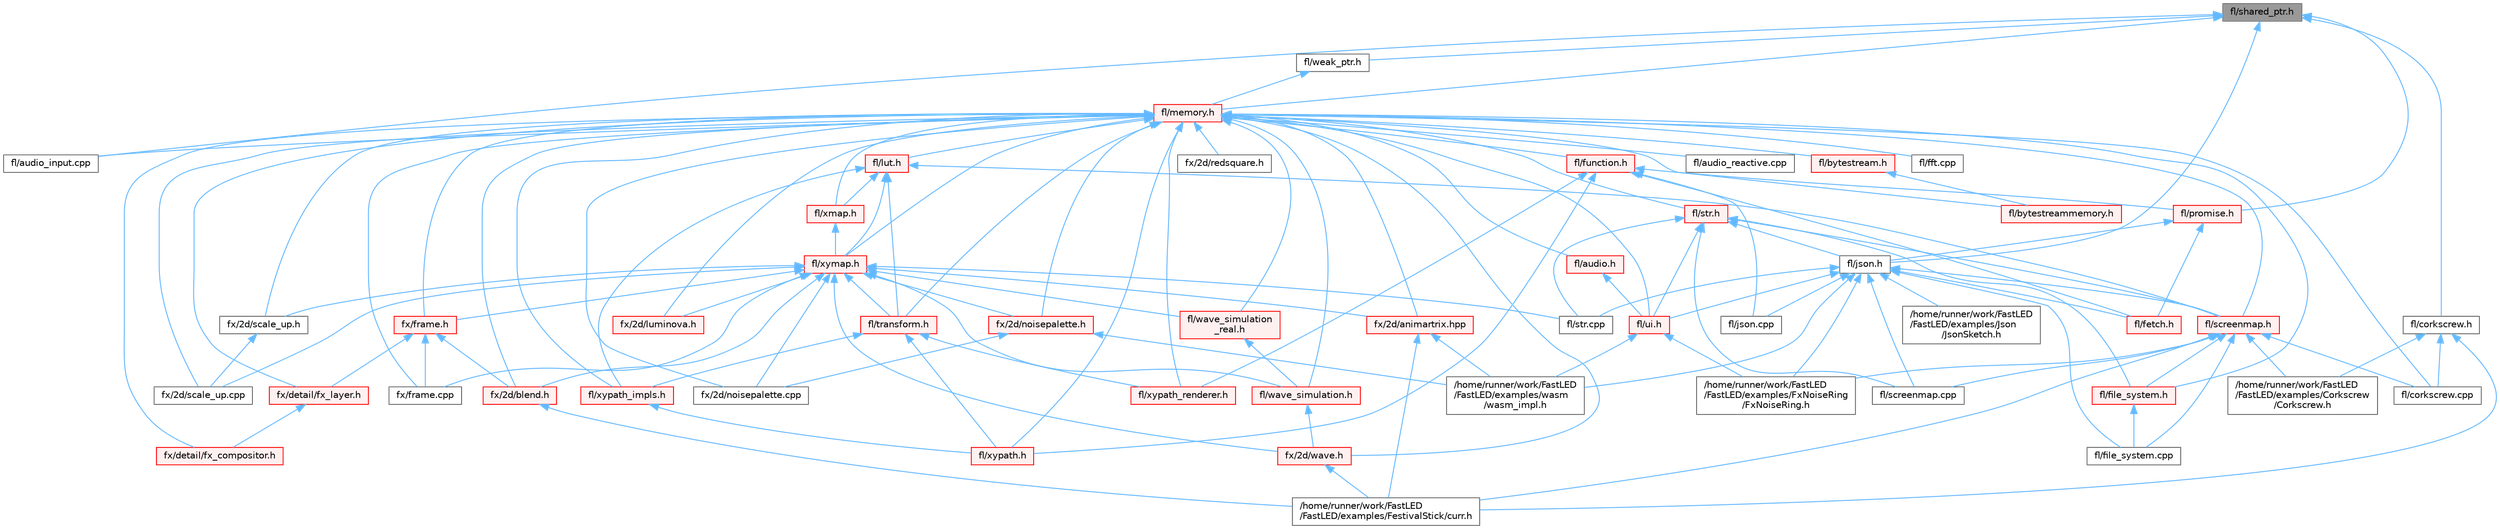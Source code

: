 digraph "fl/shared_ptr.h"
{
 // INTERACTIVE_SVG=YES
 // LATEX_PDF_SIZE
  bgcolor="transparent";
  edge [fontname=Helvetica,fontsize=10,labelfontname=Helvetica,labelfontsize=10];
  node [fontname=Helvetica,fontsize=10,shape=box,height=0.2,width=0.4];
  Node1 [id="Node000001",label="fl/shared_ptr.h",height=0.2,width=0.4,color="gray40", fillcolor="grey60", style="filled", fontcolor="black",tooltip=" "];
  Node1 -> Node2 [id="edge1_Node000001_Node000002",dir="back",color="steelblue1",style="solid",tooltip=" "];
  Node2 [id="Node000002",label="fl/audio_input.cpp",height=0.2,width=0.4,color="grey40", fillcolor="white", style="filled",URL="$d7/da3/audio__input_8cpp.html",tooltip=" "];
  Node1 -> Node3 [id="edge2_Node000001_Node000003",dir="back",color="steelblue1",style="solid",tooltip=" "];
  Node3 [id="Node000003",label="fl/corkscrew.h",height=0.2,width=0.4,color="grey40", fillcolor="white", style="filled",URL="$d1/dd4/src_2fl_2corkscrew_8h.html",tooltip="Corkscrew LED strip projection and rendering."];
  Node3 -> Node4 [id="edge3_Node000003_Node000004",dir="back",color="steelblue1",style="solid",tooltip=" "];
  Node4 [id="Node000004",label="/home/runner/work/FastLED\l/FastLED/examples/Corkscrew\l/Corkscrew.h",height=0.2,width=0.4,color="grey40", fillcolor="white", style="filled",URL="$df/d40/examples_2_corkscrew_2corkscrew_8h.html",tooltip=" "];
  Node3 -> Node5 [id="edge4_Node000003_Node000005",dir="back",color="steelblue1",style="solid",tooltip=" "];
  Node5 [id="Node000005",label="/home/runner/work/FastLED\l/FastLED/examples/FestivalStick/curr.h",height=0.2,width=0.4,color="grey40", fillcolor="white", style="filled",URL="$d4/d06/curr_8h.html",tooltip=" "];
  Node3 -> Node6 [id="edge5_Node000003_Node000006",dir="back",color="steelblue1",style="solid",tooltip=" "];
  Node6 [id="Node000006",label="fl/corkscrew.cpp",height=0.2,width=0.4,color="grey40", fillcolor="white", style="filled",URL="$d3/d9b/corkscrew_8cpp.html",tooltip=" "];
  Node1 -> Node7 [id="edge6_Node000001_Node000007",dir="back",color="steelblue1",style="solid",tooltip=" "];
  Node7 [id="Node000007",label="fl/json.h",height=0.2,width=0.4,color="grey40", fillcolor="white", style="filled",URL="$d7/d91/fl_2json_8h.html",tooltip="FastLED's Elegant JSON Library: fl::Json"];
  Node7 -> Node8 [id="edge7_Node000007_Node000008",dir="back",color="steelblue1",style="solid",tooltip=" "];
  Node8 [id="Node000008",label="/home/runner/work/FastLED\l/FastLED/examples/FxNoiseRing\l/FxNoiseRing.h",height=0.2,width=0.4,color="grey40", fillcolor="white", style="filled",URL="$d5/d77/_fx_noise_ring_8h.html",tooltip=" "];
  Node7 -> Node9 [id="edge8_Node000007_Node000009",dir="back",color="steelblue1",style="solid",tooltip=" "];
  Node9 [id="Node000009",label="/home/runner/work/FastLED\l/FastLED/examples/Json\l/JsonSketch.h",height=0.2,width=0.4,color="grey40", fillcolor="white", style="filled",URL="$d0/dd3/_json_sketch_8h.html",tooltip=" "];
  Node7 -> Node10 [id="edge9_Node000007_Node000010",dir="back",color="steelblue1",style="solid",tooltip=" "];
  Node10 [id="Node000010",label="/home/runner/work/FastLED\l/FastLED/examples/wasm\l/wasm_impl.h",height=0.2,width=0.4,color="grey40", fillcolor="white", style="filled",URL="$da/d40/wasm__impl_8h.html",tooltip=" "];
  Node7 -> Node11 [id="edge10_Node000007_Node000011",dir="back",color="steelblue1",style="solid",tooltip=" "];
  Node11 [id="Node000011",label="fl/fetch.h",height=0.2,width=0.4,color="red", fillcolor="#FFF0F0", style="filled",URL="$d6/d6a/fetch_8h.html",tooltip="Unified HTTP fetch API for FastLED (cross-platform)"];
  Node7 -> Node14 [id="edge11_Node000007_Node000014",dir="back",color="steelblue1",style="solid",tooltip=" "];
  Node14 [id="Node000014",label="fl/file_system.cpp",height=0.2,width=0.4,color="grey40", fillcolor="white", style="filled",URL="$d4/d37/file__system_8cpp.html",tooltip=" "];
  Node7 -> Node15 [id="edge12_Node000007_Node000015",dir="back",color="steelblue1",style="solid",tooltip=" "];
  Node15 [id="Node000015",label="fl/json.cpp",height=0.2,width=0.4,color="grey40", fillcolor="white", style="filled",URL="$dd/d55/json_8cpp.html",tooltip=" "];
  Node7 -> Node16 [id="edge13_Node000007_Node000016",dir="back",color="steelblue1",style="solid",tooltip=" "];
  Node16 [id="Node000016",label="fl/screenmap.cpp",height=0.2,width=0.4,color="grey40", fillcolor="white", style="filled",URL="$d9/d6f/screenmap_8cpp.html",tooltip=" "];
  Node7 -> Node17 [id="edge14_Node000007_Node000017",dir="back",color="steelblue1",style="solid",tooltip=" "];
  Node17 [id="Node000017",label="fl/screenmap.h",height=0.2,width=0.4,color="red", fillcolor="#FFF0F0", style="filled",URL="$d7/d97/screenmap_8h.html",tooltip=" "];
  Node17 -> Node4 [id="edge15_Node000017_Node000004",dir="back",color="steelblue1",style="solid",tooltip=" "];
  Node17 -> Node5 [id="edge16_Node000017_Node000005",dir="back",color="steelblue1",style="solid",tooltip=" "];
  Node17 -> Node8 [id="edge17_Node000017_Node000008",dir="back",color="steelblue1",style="solid",tooltip=" "];
  Node17 -> Node6 [id="edge18_Node000017_Node000006",dir="back",color="steelblue1",style="solid",tooltip=" "];
  Node17 -> Node14 [id="edge19_Node000017_Node000014",dir="back",color="steelblue1",style="solid",tooltip=" "];
  Node17 -> Node181 [id="edge20_Node000017_Node000181",dir="back",color="steelblue1",style="solid",tooltip=" "];
  Node181 [id="Node000181",label="fl/file_system.h",height=0.2,width=0.4,color="red", fillcolor="#FFF0F0", style="filled",URL="$d6/d8d/file__system_8h.html",tooltip=" "];
  Node181 -> Node14 [id="edge21_Node000181_Node000014",dir="back",color="steelblue1",style="solid",tooltip=" "];
  Node17 -> Node16 [id="edge22_Node000017_Node000016",dir="back",color="steelblue1",style="solid",tooltip=" "];
  Node7 -> Node190 [id="edge23_Node000007_Node000190",dir="back",color="steelblue1",style="solid",tooltip=" "];
  Node190 [id="Node000190",label="fl/str.cpp",height=0.2,width=0.4,color="grey40", fillcolor="white", style="filled",URL="$d1/d1f/str_8cpp.html",tooltip=" "];
  Node7 -> Node172 [id="edge24_Node000007_Node000172",dir="back",color="steelblue1",style="solid",tooltip=" "];
  Node172 [id="Node000172",label="fl/ui.h",height=0.2,width=0.4,color="red", fillcolor="#FFF0F0", style="filled",URL="$d9/d3b/ui_8h.html",tooltip=" "];
  Node172 -> Node8 [id="edge25_Node000172_Node000008",dir="back",color="steelblue1",style="solid",tooltip=" "];
  Node172 -> Node10 [id="edge26_Node000172_Node000010",dir="back",color="steelblue1",style="solid",tooltip=" "];
  Node1 -> Node191 [id="edge27_Node000001_Node000191",dir="back",color="steelblue1",style="solid",tooltip=" "];
  Node191 [id="Node000191",label="fl/memory.h",height=0.2,width=0.4,color="red", fillcolor="#FFF0F0", style="filled",URL="$dc/d18/memory_8h.html",tooltip=" "];
  Node191 -> Node192 [id="edge28_Node000191_Node000192",dir="back",color="steelblue1",style="solid",tooltip=" "];
  Node192 [id="Node000192",label="fl/audio.h",height=0.2,width=0.4,color="red", fillcolor="#FFF0F0", style="filled",URL="$da/d09/audio_8h.html",tooltip=" "];
  Node192 -> Node172 [id="edge29_Node000192_Node000172",dir="back",color="steelblue1",style="solid",tooltip=" "];
  Node191 -> Node2 [id="edge30_Node000191_Node000002",dir="back",color="steelblue1",style="solid",tooltip=" "];
  Node191 -> Node195 [id="edge31_Node000191_Node000195",dir="back",color="steelblue1",style="solid",tooltip=" "];
  Node195 [id="Node000195",label="fl/audio_reactive.cpp",height=0.2,width=0.4,color="grey40", fillcolor="white", style="filled",URL="$d4/d14/audio__reactive_8cpp.html",tooltip=" "];
  Node191 -> Node197 [id="edge32_Node000191_Node000197",dir="back",color="steelblue1",style="solid",tooltip=" "];
  Node197 [id="Node000197",label="fl/bytestream.h",height=0.2,width=0.4,color="red", fillcolor="#FFF0F0", style="filled",URL="$dd/d2b/bytestream_8h.html",tooltip=" "];
  Node197 -> Node198 [id="edge33_Node000197_Node000198",dir="back",color="steelblue1",style="solid",tooltip=" "];
  Node198 [id="Node000198",label="fl/bytestreammemory.h",height=0.2,width=0.4,color="red", fillcolor="#FFF0F0", style="filled",URL="$d1/d24/bytestreammemory_8h.html",tooltip=" "];
  Node191 -> Node198 [id="edge34_Node000191_Node000198",dir="back",color="steelblue1",style="solid",tooltip=" "];
  Node191 -> Node6 [id="edge35_Node000191_Node000006",dir="back",color="steelblue1",style="solid",tooltip=" "];
  Node191 -> Node200 [id="edge36_Node000191_Node000200",dir="back",color="steelblue1",style="solid",tooltip=" "];
  Node200 [id="Node000200",label="fl/fft.cpp",height=0.2,width=0.4,color="grey40", fillcolor="white", style="filled",URL="$db/d03/fft_8cpp.html",tooltip=" "];
  Node191 -> Node181 [id="edge37_Node000191_Node000181",dir="back",color="steelblue1",style="solid",tooltip=" "];
  Node191 -> Node201 [id="edge38_Node000191_Node000201",dir="back",color="steelblue1",style="solid",tooltip=" "];
  Node201 [id="Node000201",label="fl/function.h",height=0.2,width=0.4,color="red", fillcolor="#FFF0F0", style="filled",URL="$dd/d67/function_8h.html",tooltip=" "];
  Node201 -> Node11 [id="edge39_Node000201_Node000011",dir="back",color="steelblue1",style="solid",tooltip=" "];
  Node201 -> Node15 [id="edge40_Node000201_Node000015",dir="back",color="steelblue1",style="solid",tooltip=" "];
  Node201 -> Node212 [id="edge41_Node000201_Node000212",dir="back",color="steelblue1",style="solid",tooltip=" "];
  Node212 [id="Node000212",label="fl/promise.h",height=0.2,width=0.4,color="red", fillcolor="#FFF0F0", style="filled",URL="$d6/d17/promise_8h.html",tooltip="Promise-based fluent API for FastLED - standalone async primitives."];
  Node212 -> Node11 [id="edge42_Node000212_Node000011",dir="back",color="steelblue1",style="solid",tooltip=" "];
  Node212 -> Node7 [id="edge43_Node000212_Node000007",dir="back",color="steelblue1",style="solid",tooltip=" "];
  Node201 -> Node215 [id="edge44_Node000201_Node000215",dir="back",color="steelblue1",style="solid",tooltip=" "];
  Node215 [id="Node000215",label="fl/xypath.h",height=0.2,width=0.4,color="red", fillcolor="#FFF0F0", style="filled",URL="$d5/df2/xypath_8h.html",tooltip=" "];
  Node201 -> Node222 [id="edge45_Node000201_Node000222",dir="back",color="steelblue1",style="solid",tooltip=" "];
  Node222 [id="Node000222",label="fl/xypath_renderer.h",height=0.2,width=0.4,color="red", fillcolor="#FFF0F0", style="filled",URL="$d2/d88/xypath__renderer_8h.html",tooltip=" "];
  Node191 -> Node223 [id="edge46_Node000191_Node000223",dir="back",color="steelblue1",style="solid",tooltip=" "];
  Node223 [id="Node000223",label="fl/lut.h",height=0.2,width=0.4,color="red", fillcolor="#FFF0F0", style="filled",URL="$db/d54/lut_8h.html",tooltip=" "];
  Node223 -> Node17 [id="edge47_Node000223_Node000017",dir="back",color="steelblue1",style="solid",tooltip=" "];
  Node223 -> Node225 [id="edge48_Node000223_Node000225",dir="back",color="steelblue1",style="solid",tooltip=" "];
  Node225 [id="Node000225",label="fl/transform.h",height=0.2,width=0.4,color="red", fillcolor="#FFF0F0", style="filled",URL="$d2/d80/transform_8h.html",tooltip=" "];
  Node225 -> Node215 [id="edge49_Node000225_Node000215",dir="back",color="steelblue1",style="solid",tooltip=" "];
  Node225 -> Node226 [id="edge50_Node000225_Node000226",dir="back",color="steelblue1",style="solid",tooltip=" "];
  Node226 [id="Node000226",label="fl/xypath_impls.h",height=0.2,width=0.4,color="red", fillcolor="#FFF0F0", style="filled",URL="$d8/d5f/xypath__impls_8h.html",tooltip=" "];
  Node226 -> Node215 [id="edge51_Node000226_Node000215",dir="back",color="steelblue1",style="solid",tooltip=" "];
  Node225 -> Node222 [id="edge52_Node000225_Node000222",dir="back",color="steelblue1",style="solid",tooltip=" "];
  Node223 -> Node227 [id="edge53_Node000223_Node000227",dir="back",color="steelblue1",style="solid",tooltip=" "];
  Node227 [id="Node000227",label="fl/xmap.h",height=0.2,width=0.4,color="red", fillcolor="#FFF0F0", style="filled",URL="$dd/dcc/xmap_8h.html",tooltip=" "];
  Node227 -> Node229 [id="edge54_Node000227_Node000229",dir="back",color="steelblue1",style="solid",tooltip=" "];
  Node229 [id="Node000229",label="fl/xymap.h",height=0.2,width=0.4,color="red", fillcolor="#FFF0F0", style="filled",URL="$da/d61/xymap_8h.html",tooltip=" "];
  Node229 -> Node190 [id="edge55_Node000229_Node000190",dir="back",color="steelblue1",style="solid",tooltip=" "];
  Node229 -> Node225 [id="edge56_Node000229_Node000225",dir="back",color="steelblue1",style="solid",tooltip=" "];
  Node229 -> Node246 [id="edge57_Node000229_Node000246",dir="back",color="steelblue1",style="solid",tooltip=" "];
  Node246 [id="Node000246",label="fl/wave_simulation.h",height=0.2,width=0.4,color="red", fillcolor="#FFF0F0", style="filled",URL="$dc/d36/wave__simulation_8h.html",tooltip=" "];
  Node246 -> Node163 [id="edge58_Node000246_Node000163",dir="back",color="steelblue1",style="solid",tooltip=" "];
  Node163 [id="Node000163",label="fx/2d/wave.h",height=0.2,width=0.4,color="red", fillcolor="#FFF0F0", style="filled",URL="$de/de9/src_2fx_22d_2wave_8h.html",tooltip=" "];
  Node163 -> Node5 [id="edge59_Node000163_Node000005",dir="back",color="steelblue1",style="solid",tooltip=" "];
  Node229 -> Node248 [id="edge60_Node000229_Node000248",dir="back",color="steelblue1",style="solid",tooltip=" "];
  Node248 [id="Node000248",label="fl/wave_simulation\l_real.h",height=0.2,width=0.4,color="red", fillcolor="#FFF0F0", style="filled",URL="$dd/d8e/wave__simulation__real_8h.html",tooltip=" "];
  Node248 -> Node246 [id="edge61_Node000248_Node000246",dir="back",color="steelblue1",style="solid",tooltip=" "];
  Node229 -> Node160 [id="edge62_Node000229_Node000160",dir="back",color="steelblue1",style="solid",tooltip=" "];
  Node160 [id="Node000160",label="fx/2d/animartrix.hpp",height=0.2,width=0.4,color="red", fillcolor="#FFF0F0", style="filled",URL="$d3/dc3/animartrix_8hpp.html",tooltip=" "];
  Node160 -> Node5 [id="edge63_Node000160_Node000005",dir="back",color="steelblue1",style="solid",tooltip=" "];
  Node160 -> Node10 [id="edge64_Node000160_Node000010",dir="back",color="steelblue1",style="solid",tooltip=" "];
  Node229 -> Node250 [id="edge65_Node000229_Node000250",dir="back",color="steelblue1",style="solid",tooltip=" "];
  Node250 [id="Node000250",label="fx/2d/blend.h",height=0.2,width=0.4,color="red", fillcolor="#FFF0F0", style="filled",URL="$d8/d4e/blend_8h.html",tooltip=" "];
  Node250 -> Node5 [id="edge66_Node000250_Node000005",dir="back",color="steelblue1",style="solid",tooltip=" "];
  Node229 -> Node142 [id="edge67_Node000229_Node000142",dir="back",color="steelblue1",style="solid",tooltip=" "];
  Node142 [id="Node000142",label="fx/2d/luminova.h",height=0.2,width=0.4,color="red", fillcolor="#FFF0F0", style="filled",URL="$d4/dd9/src_2fx_22d_2luminova_8h.html",tooltip=" "];
  Node229 -> Node144 [id="edge68_Node000229_Node000144",dir="back",color="steelblue1",style="solid",tooltip=" "];
  Node144 [id="Node000144",label="fx/2d/noisepalette.cpp",height=0.2,width=0.4,color="grey40", fillcolor="white", style="filled",URL="$d6/d66/noisepalette_8cpp.html",tooltip=" "];
  Node229 -> Node145 [id="edge69_Node000229_Node000145",dir="back",color="steelblue1",style="solid",tooltip=" "];
  Node145 [id="Node000145",label="fx/2d/noisepalette.h",height=0.2,width=0.4,color="red", fillcolor="#FFF0F0", style="filled",URL="$d6/dc7/noisepalette_8h.html",tooltip="Demonstrates how to mix noise generation with color palettes on a 2D LED matrix."];
  Node145 -> Node10 [id="edge70_Node000145_Node000010",dir="back",color="steelblue1",style="solid",tooltip=" "];
  Node145 -> Node144 [id="edge71_Node000145_Node000144",dir="back",color="steelblue1",style="solid",tooltip=" "];
  Node229 -> Node147 [id="edge72_Node000229_Node000147",dir="back",color="steelblue1",style="solid",tooltip=" "];
  Node147 [id="Node000147",label="fx/2d/scale_up.cpp",height=0.2,width=0.4,color="grey40", fillcolor="white", style="filled",URL="$dc/d8c/scale__up_8cpp.html",tooltip=" "];
  Node229 -> Node245 [id="edge73_Node000229_Node000245",dir="back",color="steelblue1",style="solid",tooltip=" "];
  Node245 [id="Node000245",label="fx/2d/scale_up.h",height=0.2,width=0.4,color="grey40", fillcolor="white", style="filled",URL="$d2/d74/scale__up_8h.html",tooltip="Expands a grid using bilinear interpolation and scaling up."];
  Node245 -> Node147 [id="edge74_Node000245_Node000147",dir="back",color="steelblue1",style="solid",tooltip=" "];
  Node229 -> Node163 [id="edge75_Node000229_Node000163",dir="back",color="steelblue1",style="solid",tooltip=" "];
  Node229 -> Node251 [id="edge76_Node000229_Node000251",dir="back",color="steelblue1",style="solid",tooltip=" "];
  Node251 [id="Node000251",label="fx/frame.cpp",height=0.2,width=0.4,color="grey40", fillcolor="white", style="filled",URL="$da/d14/frame_8cpp.html",tooltip=" "];
  Node229 -> Node252 [id="edge77_Node000229_Node000252",dir="back",color="steelblue1",style="solid",tooltip=" "];
  Node252 [id="Node000252",label="fx/frame.h",height=0.2,width=0.4,color="red", fillcolor="#FFF0F0", style="filled",URL="$df/d7d/frame_8h.html",tooltip=" "];
  Node252 -> Node250 [id="edge78_Node000252_Node000250",dir="back",color="steelblue1",style="solid",tooltip=" "];
  Node252 -> Node253 [id="edge79_Node000252_Node000253",dir="back",color="steelblue1",style="solid",tooltip=" "];
  Node253 [id="Node000253",label="fx/detail/fx_layer.h",height=0.2,width=0.4,color="red", fillcolor="#FFF0F0", style="filled",URL="$d7/d2f/fx__layer_8h.html",tooltip=" "];
  Node253 -> Node254 [id="edge80_Node000253_Node000254",dir="back",color="steelblue1",style="solid",tooltip=" "];
  Node254 [id="Node000254",label="fx/detail/fx_compositor.h",height=0.2,width=0.4,color="red", fillcolor="#FFF0F0", style="filled",URL="$d5/d6b/fx__compositor_8h.html",tooltip=" "];
  Node252 -> Node251 [id="edge81_Node000252_Node000251",dir="back",color="steelblue1",style="solid",tooltip=" "];
  Node223 -> Node229 [id="edge82_Node000223_Node000229",dir="back",color="steelblue1",style="solid",tooltip=" "];
  Node223 -> Node226 [id="edge83_Node000223_Node000226",dir="back",color="steelblue1",style="solid",tooltip=" "];
  Node191 -> Node17 [id="edge84_Node000191_Node000017",dir="back",color="steelblue1",style="solid",tooltip=" "];
  Node191 -> Node259 [id="edge85_Node000191_Node000259",dir="back",color="steelblue1",style="solid",tooltip=" "];
  Node259 [id="Node000259",label="fl/str.h",height=0.2,width=0.4,color="red", fillcolor="#FFF0F0", style="filled",URL="$d1/d93/str_8h.html",tooltip=" "];
  Node259 -> Node181 [id="edge86_Node000259_Node000181",dir="back",color="steelblue1",style="solid",tooltip=" "];
  Node259 -> Node7 [id="edge87_Node000259_Node000007",dir="back",color="steelblue1",style="solid",tooltip=" "];
  Node259 -> Node16 [id="edge88_Node000259_Node000016",dir="back",color="steelblue1",style="solid",tooltip=" "];
  Node259 -> Node17 [id="edge89_Node000259_Node000017",dir="back",color="steelblue1",style="solid",tooltip=" "];
  Node259 -> Node190 [id="edge90_Node000259_Node000190",dir="back",color="steelblue1",style="solid",tooltip=" "];
  Node259 -> Node172 [id="edge91_Node000259_Node000172",dir="back",color="steelblue1",style="solid",tooltip=" "];
  Node191 -> Node225 [id="edge92_Node000191_Node000225",dir="back",color="steelblue1",style="solid",tooltip=" "];
  Node191 -> Node172 [id="edge93_Node000191_Node000172",dir="back",color="steelblue1",style="solid",tooltip=" "];
  Node191 -> Node246 [id="edge94_Node000191_Node000246",dir="back",color="steelblue1",style="solid",tooltip=" "];
  Node191 -> Node248 [id="edge95_Node000191_Node000248",dir="back",color="steelblue1",style="solid",tooltip=" "];
  Node191 -> Node227 [id="edge96_Node000191_Node000227",dir="back",color="steelblue1",style="solid",tooltip=" "];
  Node191 -> Node229 [id="edge97_Node000191_Node000229",dir="back",color="steelblue1",style="solid",tooltip=" "];
  Node191 -> Node215 [id="edge98_Node000191_Node000215",dir="back",color="steelblue1",style="solid",tooltip=" "];
  Node191 -> Node226 [id="edge99_Node000191_Node000226",dir="back",color="steelblue1",style="solid",tooltip=" "];
  Node191 -> Node222 [id="edge100_Node000191_Node000222",dir="back",color="steelblue1",style="solid",tooltip=" "];
  Node191 -> Node160 [id="edge101_Node000191_Node000160",dir="back",color="steelblue1",style="solid",tooltip=" "];
  Node191 -> Node250 [id="edge102_Node000191_Node000250",dir="back",color="steelblue1",style="solid",tooltip=" "];
  Node191 -> Node142 [id="edge103_Node000191_Node000142",dir="back",color="steelblue1",style="solid",tooltip=" "];
  Node191 -> Node144 [id="edge104_Node000191_Node000144",dir="back",color="steelblue1",style="solid",tooltip=" "];
  Node191 -> Node145 [id="edge105_Node000191_Node000145",dir="back",color="steelblue1",style="solid",tooltip=" "];
  Node191 -> Node146 [id="edge106_Node000191_Node000146",dir="back",color="steelblue1",style="solid",tooltip=" "];
  Node146 [id="Node000146",label="fx/2d/redsquare.h",height=0.2,width=0.4,color="grey40", fillcolor="white", style="filled",URL="$d3/db8/redsquare_8h.html",tooltip=" "];
  Node191 -> Node147 [id="edge107_Node000191_Node000147",dir="back",color="steelblue1",style="solid",tooltip=" "];
  Node191 -> Node245 [id="edge108_Node000191_Node000245",dir="back",color="steelblue1",style="solid",tooltip=" "];
  Node191 -> Node163 [id="edge109_Node000191_Node000163",dir="back",color="steelblue1",style="solid",tooltip=" "];
  Node191 -> Node254 [id="edge110_Node000191_Node000254",dir="back",color="steelblue1",style="solid",tooltip=" "];
  Node191 -> Node253 [id="edge111_Node000191_Node000253",dir="back",color="steelblue1",style="solid",tooltip=" "];
  Node191 -> Node251 [id="edge112_Node000191_Node000251",dir="back",color="steelblue1",style="solid",tooltip=" "];
  Node191 -> Node252 [id="edge113_Node000191_Node000252",dir="back",color="steelblue1",style="solid",tooltip=" "];
  Node1 -> Node212 [id="edge114_Node000001_Node000212",dir="back",color="steelblue1",style="solid",tooltip=" "];
  Node1 -> Node365 [id="edge115_Node000001_Node000365",dir="back",color="steelblue1",style="solid",tooltip=" "];
  Node365 [id="Node000365",label="fl/weak_ptr.h",height=0.2,width=0.4,color="grey40", fillcolor="white", style="filled",URL="$dc/db4/weak__ptr_8h.html",tooltip=" "];
  Node365 -> Node191 [id="edge116_Node000365_Node000191",dir="back",color="steelblue1",style="solid",tooltip=" "];
}
